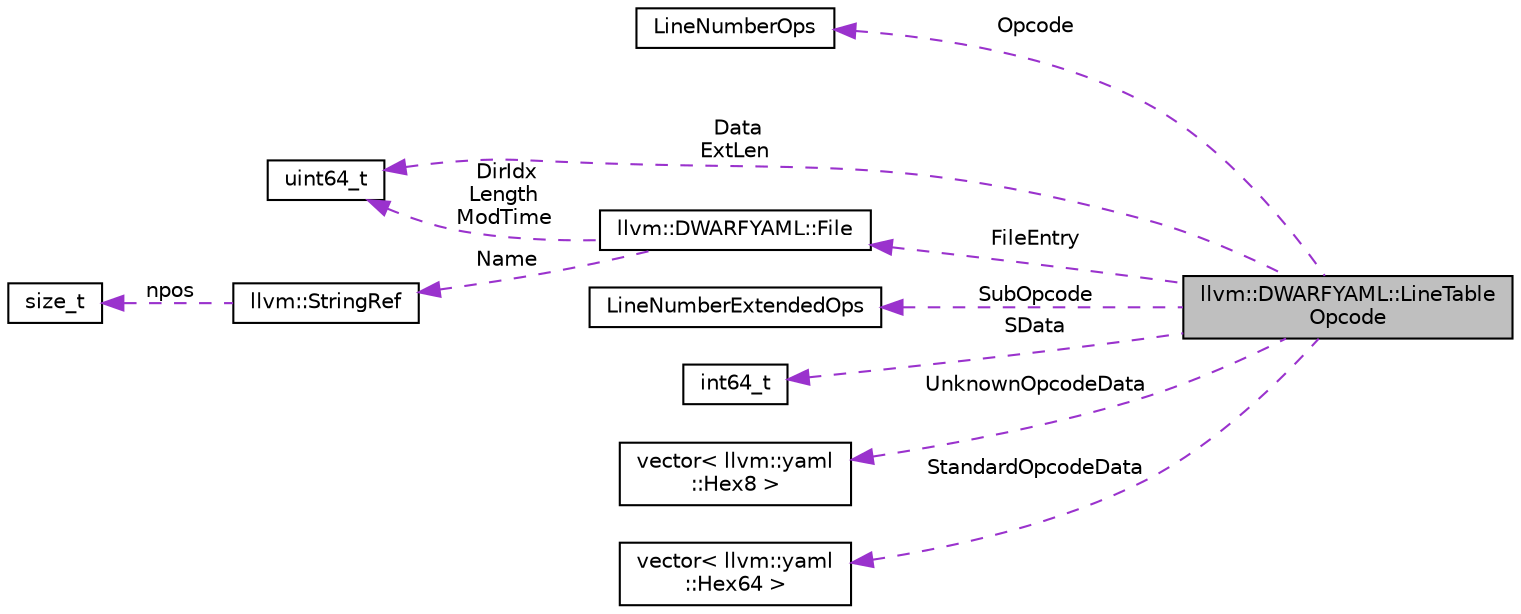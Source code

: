 digraph "llvm::DWARFYAML::LineTableOpcode"
{
 // LATEX_PDF_SIZE
  bgcolor="transparent";
  edge [fontname="Helvetica",fontsize="10",labelfontname="Helvetica",labelfontsize="10"];
  node [fontname="Helvetica",fontsize="10",shape="box"];
  rankdir="LR";
  Node1 [label="llvm::DWARFYAML::LineTable\lOpcode",height=0.2,width=0.4,color="black", fillcolor="grey75", style="filled", fontcolor="black",tooltip=" "];
  Node2 -> Node1 [dir="back",color="darkorchid3",fontsize="10",style="dashed",label=" Opcode" ,fontname="Helvetica"];
  Node2 [label="LineNumberOps",height=0.2,width=0.4,color="black",tooltip=" "];
  Node3 -> Node1 [dir="back",color="darkorchid3",fontsize="10",style="dashed",label=" Data\nExtLen" ,fontname="Helvetica"];
  Node3 [label="uint64_t",height=0.2,width=0.4,color="black",tooltip=" "];
  Node4 -> Node1 [dir="back",color="darkorchid3",fontsize="10",style="dashed",label=" SubOpcode" ,fontname="Helvetica"];
  Node4 [label="LineNumberExtendedOps",height=0.2,width=0.4,color="black",tooltip=" "];
  Node5 -> Node1 [dir="back",color="darkorchid3",fontsize="10",style="dashed",label=" SData" ,fontname="Helvetica"];
  Node5 [label="int64_t",height=0.2,width=0.4,color="black",tooltip=" "];
  Node6 -> Node1 [dir="back",color="darkorchid3",fontsize="10",style="dashed",label=" FileEntry" ,fontname="Helvetica"];
  Node6 [label="llvm::DWARFYAML::File",height=0.2,width=0.4,color="black",URL="$structllvm_1_1DWARFYAML_1_1File.html",tooltip=" "];
  Node7 -> Node6 [dir="back",color="darkorchid3",fontsize="10",style="dashed",label=" Name" ,fontname="Helvetica"];
  Node7 [label="llvm::StringRef",height=0.2,width=0.4,color="black",URL="$classllvm_1_1StringRef.html",tooltip="StringRef - Represent a constant reference to a string, i.e."];
  Node8 -> Node7 [dir="back",color="darkorchid3",fontsize="10",style="dashed",label=" npos" ,fontname="Helvetica"];
  Node8 [label="size_t",height=0.2,width=0.4,color="black",URL="$classsize__t.html",tooltip=" "];
  Node3 -> Node6 [dir="back",color="darkorchid3",fontsize="10",style="dashed",label=" DirIdx\nLength\nModTime" ,fontname="Helvetica"];
  Node9 -> Node1 [dir="back",color="darkorchid3",fontsize="10",style="dashed",label=" UnknownOpcodeData" ,fontname="Helvetica"];
  Node9 [label="vector\< llvm::yaml\l::Hex8 \>",height=0.2,width=0.4,color="black",tooltip=" "];
  Node10 -> Node1 [dir="back",color="darkorchid3",fontsize="10",style="dashed",label=" StandardOpcodeData" ,fontname="Helvetica"];
  Node10 [label="vector\< llvm::yaml\l::Hex64 \>",height=0.2,width=0.4,color="black",tooltip=" "];
}
